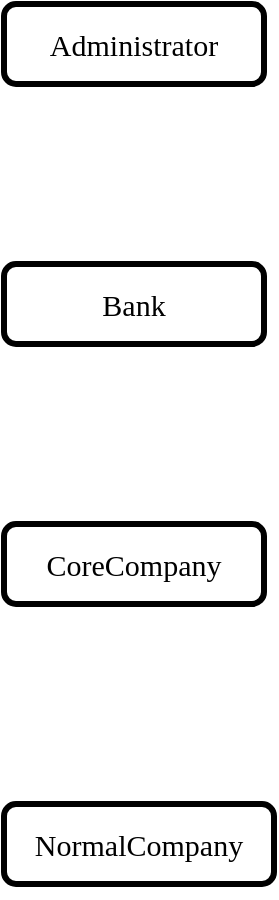 <mxfile version="14.2.7" type="device"><diagram id="Ecb8ZcdUqjzecJH0idOw" name="Page-1"><mxGraphModel dx="946" dy="645" grid="1" gridSize="10" guides="1" tooltips="1" connect="1" arrows="1" fold="1" page="1" pageScale="1" pageWidth="850" pageHeight="1100" math="0" shadow="0"><root><mxCell id="0"/><mxCell id="1" parent="0"/><mxCell id="dpIMBl18OyN4TeEAMw4I-1" value="&lt;font style=&quot;font-size: 15px&quot; face=&quot;Verdana&quot;&gt;Administrator&lt;/font&gt;" style="rounded=1;whiteSpace=wrap;html=1;strokeWidth=3;" vertex="1" parent="1"><mxGeometry x="425" y="100" width="130" height="40" as="geometry"/></mxCell><mxCell id="dpIMBl18OyN4TeEAMw4I-2" value="&lt;div style=&quot;text-align: justify&quot;&gt;&lt;span style=&quot;font-size: 15px ; font-family: &amp;#34;verdana&amp;#34;&quot;&gt;&lt;br&gt;&lt;/span&gt;&lt;/div&gt;&lt;div style=&quot;text-align: justify&quot;&gt;&lt;span style=&quot;font-size: 15px ; font-family: &amp;#34;verdana&amp;#34;&quot;&gt;Bank&lt;/span&gt;&lt;/div&gt;&lt;div style=&quot;text-align: justify ; font-size: 15px&quot;&gt;&lt;font face=&quot;Verdana&quot;&gt;&lt;br&gt;&lt;/font&gt;&lt;/div&gt;" style="rounded=1;whiteSpace=wrap;html=1;strokeWidth=3;align=center;" vertex="1" parent="1"><mxGeometry x="425" y="230" width="130" height="40" as="geometry"/></mxCell><mxCell id="dpIMBl18OyN4TeEAMw4I-3" value="&lt;div style=&quot;text-align: justify&quot;&gt;&lt;span style=&quot;font-size: 15px ; font-family: &amp;#34;verdana&amp;#34;&quot;&gt;&lt;br&gt;&lt;/span&gt;&lt;/div&gt;&lt;div style=&quot;text-align: justify&quot;&gt;&lt;font face=&quot;verdana&quot;&gt;&lt;span style=&quot;font-size: 15px&quot;&gt;CoreCompany&lt;/span&gt;&lt;/font&gt;&lt;/div&gt;&lt;div style=&quot;text-align: justify ; font-size: 15px&quot;&gt;&lt;font face=&quot;Verdana&quot;&gt;&lt;br&gt;&lt;/font&gt;&lt;/div&gt;" style="rounded=1;whiteSpace=wrap;html=1;strokeWidth=3;align=center;" vertex="1" parent="1"><mxGeometry x="425" y="360" width="130" height="40" as="geometry"/></mxCell><mxCell id="dpIMBl18OyN4TeEAMw4I-4" value="&lt;div style=&quot;text-align: justify&quot;&gt;&lt;span style=&quot;font-size: 15px ; font-family: &amp;#34;verdana&amp;#34;&quot;&gt;&lt;br&gt;&lt;/span&gt;&lt;/div&gt;&lt;div style=&quot;text-align: justify&quot;&gt;&lt;font face=&quot;verdana&quot;&gt;&lt;span style=&quot;font-size: 15px&quot;&gt;NormalCompany&lt;/span&gt;&lt;/font&gt;&lt;/div&gt;&lt;div style=&quot;text-align: justify ; font-size: 15px&quot;&gt;&lt;font face=&quot;Verdana&quot;&gt;&lt;br&gt;&lt;/font&gt;&lt;/div&gt;" style="rounded=1;whiteSpace=wrap;html=1;strokeWidth=3;align=center;" vertex="1" parent="1"><mxGeometry x="425" y="500" width="135" height="40" as="geometry"/></mxCell></root></mxGraphModel></diagram></mxfile>